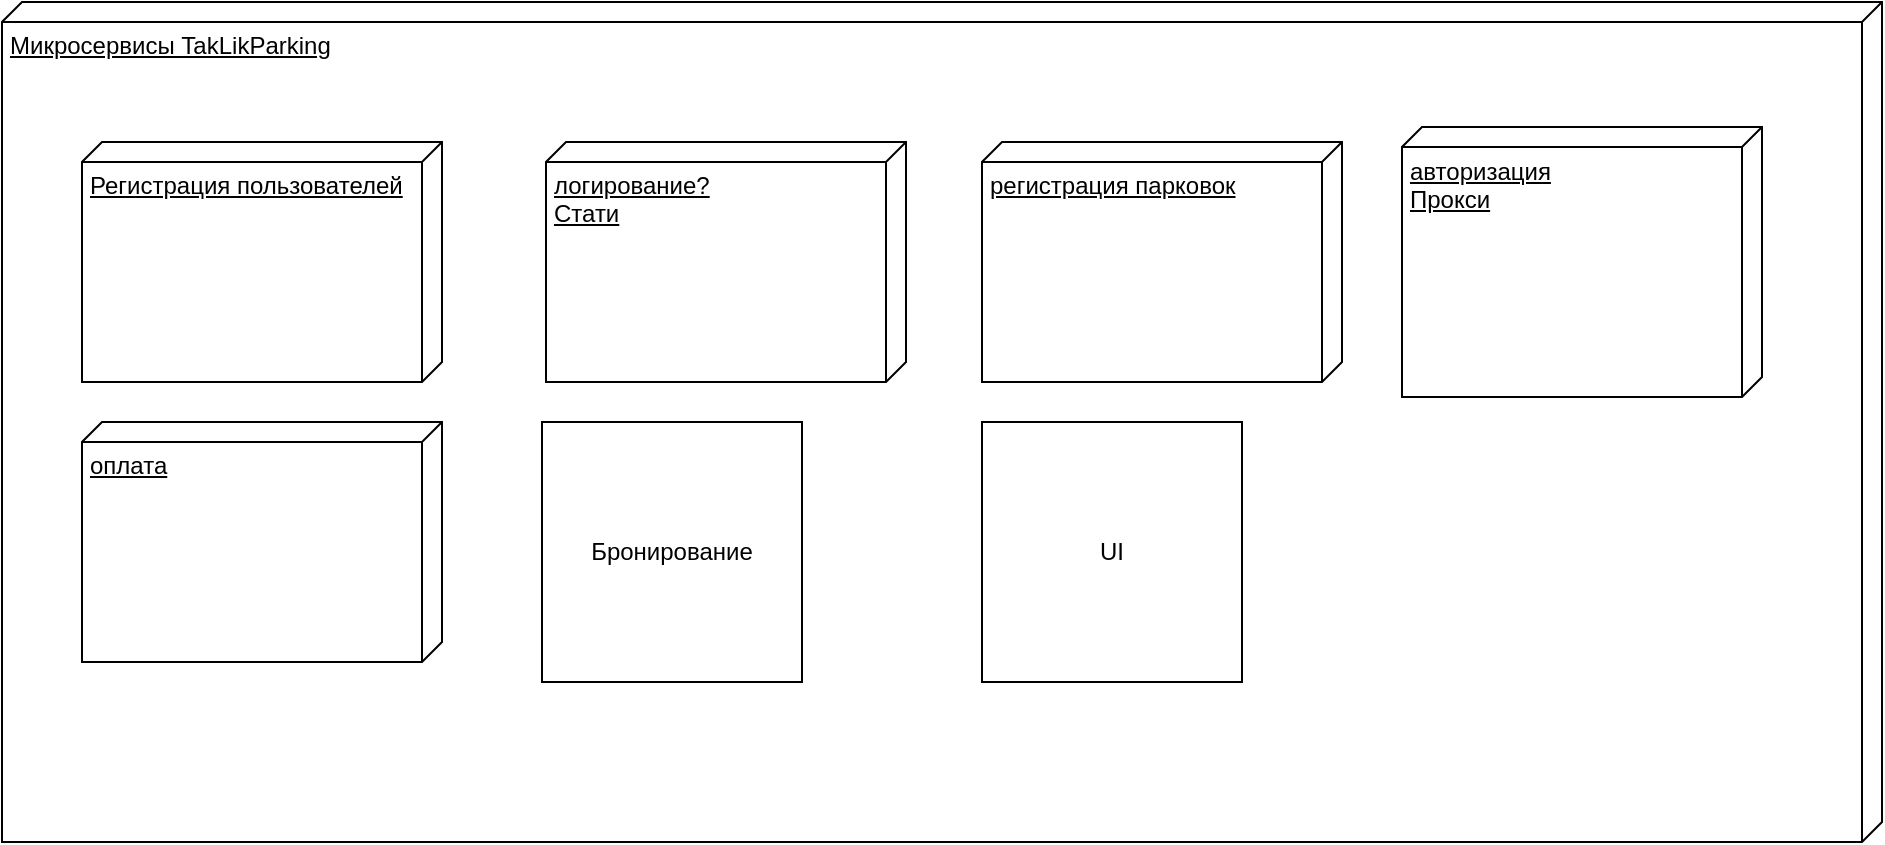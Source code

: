 <mxfile version="20.5.3" type="embed"><diagram name="Page-1" id="5f0bae14-7c28-e335-631c-24af17079c00"><mxGraphModel dx="1152" dy="798" grid="1" gridSize="10" guides="1" tooltips="1" connect="1" arrows="1" fold="1" page="1" pageScale="1" pageWidth="1100" pageHeight="850" background="none" math="0" shadow="0"><root><mxCell id="0"/><mxCell id="1" parent="0"/><mxCell id="6if9QwEAnKr5EZq6M6pL-5" value="Регистрация пользователей" style="verticalAlign=top;align=left;spacingTop=8;spacingLeft=2;spacingRight=12;shape=cube;size=10;direction=south;fontStyle=4;html=1;whiteSpace=wrap;" parent="1" vertex="1"><mxGeometry x="80" y="90" width="180" height="120" as="geometry"/></mxCell><mxCell id="6if9QwEAnKr5EZq6M6pL-6" value="регистрация парковок" style="verticalAlign=top;align=left;spacingTop=8;spacingLeft=2;spacingRight=12;shape=cube;size=10;direction=south;fontStyle=4;html=1;whiteSpace=wrap;" parent="1" vertex="1"><mxGeometry x="530" y="90" width="180" height="120" as="geometry"/></mxCell><mxCell id="6if9QwEAnKr5EZq6M6pL-7" value="оплата" style="verticalAlign=top;align=left;spacingTop=8;spacingLeft=2;spacingRight=12;shape=cube;size=10;direction=south;fontStyle=4;html=1;whiteSpace=wrap;" parent="1" vertex="1"><mxGeometry x="80" y="230" width="180" height="120" as="geometry"/></mxCell><mxCell id="6if9QwEAnKr5EZq6M6pL-8" value="авторизация&lt;br&gt;Прокси" style="verticalAlign=top;align=left;spacingTop=8;spacingLeft=2;spacingRight=12;shape=cube;size=10;direction=south;fontStyle=4;html=1;whiteSpace=wrap;" parent="1" vertex="1"><mxGeometry x="740" y="82.5" width="180" height="135" as="geometry"/></mxCell><mxCell id="6if9QwEAnKr5EZq6M6pL-9" value="логирование?&lt;br&gt;Стати" style="verticalAlign=top;align=left;spacingTop=8;spacingLeft=2;spacingRight=12;shape=cube;size=10;direction=south;fontStyle=4;html=1;whiteSpace=wrap;" parent="1" vertex="1"><mxGeometry x="312" y="90" width="180" height="120" as="geometry"/></mxCell><mxCell id="6if9QwEAnKr5EZq6M6pL-11" value="Микросервисы TakLikParking" style="verticalAlign=top;align=left;spacingTop=8;spacingLeft=2;spacingRight=12;shape=cube;size=10;direction=south;fontStyle=4;html=1;whiteSpace=wrap;fillColor=none;" parent="1" vertex="1"><mxGeometry x="40" y="20" width="940" height="420" as="geometry"/></mxCell><mxCell id="2" value="Бронирование" style="whiteSpace=wrap;html=1;aspect=fixed;" vertex="1" parent="1"><mxGeometry x="310" y="230" width="130" height="130" as="geometry"/></mxCell><mxCell id="6" value="UI" style="whiteSpace=wrap;html=1;aspect=fixed;" vertex="1" parent="1"><mxGeometry x="530" y="230" width="130" height="130" as="geometry"/></mxCell></root></mxGraphModel></diagram></mxfile>